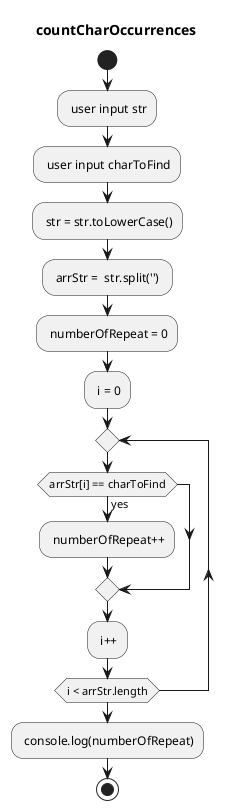 @startuml countCharOccurrences
title countCharOccurrences
start
: user input str;
: user input charToFind;
: str = str.toLowerCase();
: arrStr =  str.split('') ;
: numberOfRepeat = 0;
: i = 0;
repeat 
  if (arrStr[i] == charToFind) then (yes)
    : numberOfRepeat++;
  endif
  : i++;
repeat while (i < arrStr.length)
: console.log(numberOfRepeat);
stop
@enduml